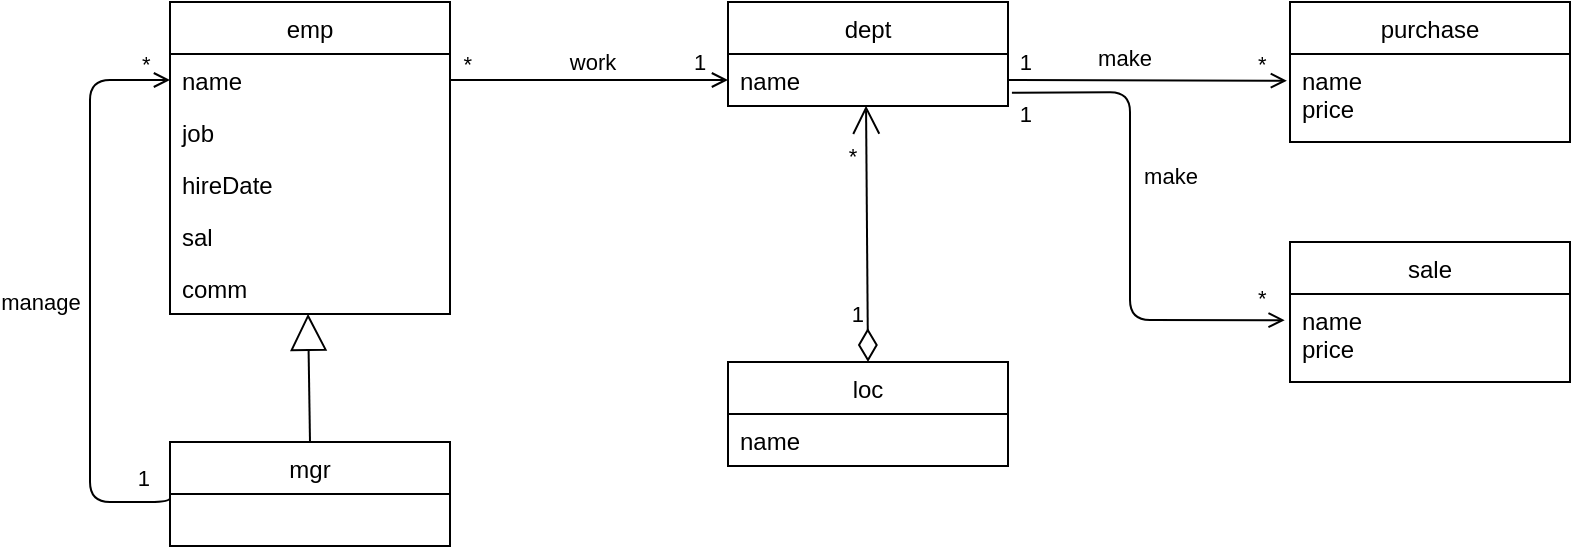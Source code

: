 <mxfile version="20.3.0" type="device"><diagram id="mCyr1kptdM3YggUfpTlr" name="Page-1"><mxGraphModel dx="865" dy="1671" grid="1" gridSize="10" guides="1" tooltips="1" connect="1" arrows="1" fold="1" page="1" pageScale="1" pageWidth="850" pageHeight="1100" math="0" shadow="0"><root><mxCell id="0"/><mxCell id="1" parent="0"/><mxCell id="RMtQjLJvcsIaxz_irh20-2" value="emp" style="swimlane;fontStyle=0;childLayout=stackLayout;horizontal=1;startSize=26;fillColor=none;horizontalStack=0;resizeParent=1;resizeParentMax=0;resizeLast=0;collapsible=1;marginBottom=0;" parent="1" vertex="1"><mxGeometry x="90" y="-910" width="140" height="156" as="geometry"/></mxCell><mxCell id="RMtQjLJvcsIaxz_irh20-3" value="name" style="text;strokeColor=none;fillColor=none;align=left;verticalAlign=top;spacingLeft=4;spacingRight=4;overflow=hidden;rotatable=0;points=[[0,0.5],[1,0.5]];portConstraint=eastwest;" parent="RMtQjLJvcsIaxz_irh20-2" vertex="1"><mxGeometry y="26" width="140" height="26" as="geometry"/></mxCell><mxCell id="RMtQjLJvcsIaxz_irh20-4" value="job" style="text;strokeColor=none;fillColor=none;align=left;verticalAlign=top;spacingLeft=4;spacingRight=4;overflow=hidden;rotatable=0;points=[[0,0.5],[1,0.5]];portConstraint=eastwest;" parent="RMtQjLJvcsIaxz_irh20-2" vertex="1"><mxGeometry y="52" width="140" height="26" as="geometry"/></mxCell><mxCell id="RMtQjLJvcsIaxz_irh20-5" value="hireDate" style="text;strokeColor=none;fillColor=none;align=left;verticalAlign=top;spacingLeft=4;spacingRight=4;overflow=hidden;rotatable=0;points=[[0,0.5],[1,0.5]];portConstraint=eastwest;" parent="RMtQjLJvcsIaxz_irh20-2" vertex="1"><mxGeometry y="78" width="140" height="26" as="geometry"/></mxCell><mxCell id="RMtQjLJvcsIaxz_irh20-6" value="sal" style="text;strokeColor=none;fillColor=none;align=left;verticalAlign=top;spacingLeft=4;spacingRight=4;overflow=hidden;rotatable=0;points=[[0,0.5],[1,0.5]];portConstraint=eastwest;" parent="RMtQjLJvcsIaxz_irh20-2" vertex="1"><mxGeometry y="104" width="140" height="26" as="geometry"/></mxCell><mxCell id="MOtFSz2HY_uRm5c3sb62-1" value="comm" style="text;strokeColor=none;fillColor=none;align=left;verticalAlign=top;spacingLeft=4;spacingRight=4;overflow=hidden;rotatable=0;points=[[0,0.5],[1,0.5]];portConstraint=eastwest;" parent="RMtQjLJvcsIaxz_irh20-2" vertex="1"><mxGeometry y="130" width="140" height="26" as="geometry"/></mxCell><mxCell id="RMtQjLJvcsIaxz_irh20-8" value="dept" style="swimlane;fontStyle=0;childLayout=stackLayout;horizontal=1;startSize=26;fillColor=none;horizontalStack=0;resizeParent=1;resizeParentMax=0;resizeLast=0;collapsible=1;marginBottom=0;" parent="1" vertex="1"><mxGeometry x="369" y="-910" width="140" height="52" as="geometry"/></mxCell><mxCell id="RMtQjLJvcsIaxz_irh20-9" value="name" style="text;strokeColor=none;fillColor=none;align=left;verticalAlign=top;spacingLeft=4;spacingRight=4;overflow=hidden;rotatable=0;points=[[0,0.5],[1,0.5]];portConstraint=eastwest;" parent="RMtQjLJvcsIaxz_irh20-8" vertex="1"><mxGeometry y="26" width="140" height="26" as="geometry"/></mxCell><mxCell id="RMtQjLJvcsIaxz_irh20-13" value="loc" style="swimlane;fontStyle=0;childLayout=stackLayout;horizontal=1;startSize=26;fillColor=none;horizontalStack=0;resizeParent=1;resizeParentMax=0;resizeLast=0;collapsible=1;marginBottom=0;" parent="1" vertex="1"><mxGeometry x="369" y="-730" width="140" height="52" as="geometry"/></mxCell><mxCell id="RMtQjLJvcsIaxz_irh20-14" value="name" style="text;strokeColor=none;fillColor=none;align=left;verticalAlign=top;spacingLeft=4;spacingRight=4;overflow=hidden;rotatable=0;points=[[0,0.5],[1,0.5]];portConstraint=eastwest;" parent="RMtQjLJvcsIaxz_irh20-13" vertex="1"><mxGeometry y="26" width="140" height="26" as="geometry"/></mxCell><mxCell id="RMtQjLJvcsIaxz_irh20-15" value="mgr" style="swimlane;fontStyle=0;childLayout=stackLayout;horizontal=1;startSize=26;fillColor=none;horizontalStack=0;resizeParent=1;resizeParentMax=0;resizeLast=0;collapsible=1;marginBottom=0;" parent="1" vertex="1"><mxGeometry x="90" y="-690" width="140" height="52" as="geometry"><mxRectangle x="60" y="-690" width="60" height="30" as="alternateBounds"/></mxGeometry></mxCell><mxCell id="RMtQjLJvcsIaxz_irh20-17" value="" style="endArrow=block;endSize=16;endFill=0;html=1;entryX=0.493;entryY=0.994;entryDx=0;entryDy=0;entryPerimeter=0;exitX=0.5;exitY=0;exitDx=0;exitDy=0;" parent="1" source="RMtQjLJvcsIaxz_irh20-15" edge="1" target="MOtFSz2HY_uRm5c3sb62-1"><mxGeometry x="0.007" y="-8" width="160" relative="1" as="geometry"><mxPoint x="180" y="-710" as="sourcePoint"/><mxPoint x="160" y="-720" as="targetPoint"/><mxPoint as="offset"/></mxGeometry></mxCell><mxCell id="RMtQjLJvcsIaxz_irh20-18" value="" style="endArrow=none;html=1;startArrow=open;startFill=0;entryX=0;entryY=0.5;entryDx=0;entryDy=0;exitX=0;exitY=0.5;exitDx=0;exitDy=0;edgeStyle=orthogonalEdgeStyle;" parent="1" source="RMtQjLJvcsIaxz_irh20-3" target="RMtQjLJvcsIaxz_irh20-15" edge="1"><mxGeometry relative="1" as="geometry"><mxPoint x="10" y="-750" as="sourcePoint"/><mxPoint x="50" y="-880" as="targetPoint"/><Array as="points"><mxPoint x="50" y="-871"/><mxPoint x="50" y="-660"/><mxPoint x="90" y="-660"/></Array></mxGeometry></mxCell><mxCell id="RMtQjLJvcsIaxz_irh20-19" value="*" style="edgeLabel;resizable=0;html=1;align=left;verticalAlign=bottom;" parent="RMtQjLJvcsIaxz_irh20-18" connectable="0" vertex="1"><mxGeometry x="-1" relative="1" as="geometry"><mxPoint x="-16" as="offset"/></mxGeometry></mxCell><mxCell id="RMtQjLJvcsIaxz_irh20-20" value="1" style="edgeLabel;resizable=0;html=1;align=right;verticalAlign=bottom;" parent="RMtQjLJvcsIaxz_irh20-18" connectable="0" vertex="1"><mxGeometry x="1" relative="1" as="geometry"><mxPoint x="-10" as="offset"/></mxGeometry></mxCell><mxCell id="RMtQjLJvcsIaxz_irh20-21" value="manage" style="edgeLabel;html=1;align=center;verticalAlign=middle;resizable=0;points=[];" parent="RMtQjLJvcsIaxz_irh20-18" vertex="1" connectable="0"><mxGeometry x="0.066" y="-1" relative="1" as="geometry"><mxPoint x="-24" y="-6" as="offset"/></mxGeometry></mxCell><mxCell id="RMtQjLJvcsIaxz_irh20-22" value="" style="endArrow=open;html=1;endSize=12;startArrow=diamondThin;startSize=14;startFill=0;exitX=0.5;exitY=0;exitDx=0;exitDy=0;entryX=0.493;entryY=0.994;entryDx=0;entryDy=0;entryPerimeter=0;" parent="1" source="RMtQjLJvcsIaxz_irh20-13" target="RMtQjLJvcsIaxz_irh20-9" edge="1"><mxGeometry relative="1" as="geometry"><mxPoint x="303" y="-790" as="sourcePoint"/><mxPoint x="439" y="-820" as="targetPoint"/></mxGeometry></mxCell><mxCell id="RMtQjLJvcsIaxz_irh20-24" value="1" style="edgeLabel;resizable=0;html=1;align=right;verticalAlign=top;" parent="RMtQjLJvcsIaxz_irh20-22" connectable="0" vertex="1"><mxGeometry x="1" relative="1" as="geometry"><mxPoint x="-1" y="91" as="offset"/></mxGeometry></mxCell><mxCell id="RMtQjLJvcsIaxz_irh20-25" value="*" style="edgeLabel;html=1;align=center;verticalAlign=middle;resizable=0;points=[];" parent="RMtQjLJvcsIaxz_irh20-22" vertex="1" connectable="0"><mxGeometry x="0.764" y="5" relative="1" as="geometry"><mxPoint x="-2" y="10" as="offset"/></mxGeometry></mxCell><mxCell id="RMtQjLJvcsIaxz_irh20-26" value="" style="endArrow=none;html=1;startArrow=open;startFill=0;exitX=0;exitY=0.5;exitDx=0;exitDy=0;entryX=1;entryY=0.5;entryDx=0;entryDy=0;" parent="1" source="RMtQjLJvcsIaxz_irh20-9" target="RMtQjLJvcsIaxz_irh20-3" edge="1"><mxGeometry relative="1" as="geometry"><mxPoint x="279.42" y="-1069" as="sourcePoint"/><mxPoint x="200" y="-841" as="targetPoint"/><Array as="points"/></mxGeometry></mxCell><mxCell id="RMtQjLJvcsIaxz_irh20-27" value="1" style="edgeLabel;resizable=0;html=1;align=left;verticalAlign=bottom;" parent="RMtQjLJvcsIaxz_irh20-26" connectable="0" vertex="1"><mxGeometry x="-1" relative="1" as="geometry"><mxPoint x="-19" y="-1" as="offset"/></mxGeometry></mxCell><mxCell id="RMtQjLJvcsIaxz_irh20-28" value="*" style="edgeLabel;resizable=0;html=1;align=right;verticalAlign=bottom;" parent="RMtQjLJvcsIaxz_irh20-26" connectable="0" vertex="1"><mxGeometry x="1" relative="1" as="geometry"><mxPoint x="11" as="offset"/></mxGeometry></mxCell><mxCell id="RMtQjLJvcsIaxz_irh20-30" value="work" style="edgeLabel;html=1;align=center;verticalAlign=middle;resizable=0;points=[];" parent="RMtQjLJvcsIaxz_irh20-26" vertex="1" connectable="0"><mxGeometry x="0.17" y="2" relative="1" as="geometry"><mxPoint x="13" y="-11" as="offset"/></mxGeometry></mxCell><mxCell id="m_PvcWhF-B35zZ1E1UlC-1" value="purchase" style="swimlane;fontStyle=0;childLayout=stackLayout;horizontal=1;startSize=26;fillColor=none;horizontalStack=0;resizeParent=1;resizeParentMax=0;resizeLast=0;collapsible=1;marginBottom=0;" parent="1" vertex="1"><mxGeometry x="650" y="-910" width="140" height="70" as="geometry"/></mxCell><mxCell id="m_PvcWhF-B35zZ1E1UlC-2" value="name&#10;price&#10;" style="text;strokeColor=none;fillColor=none;align=left;verticalAlign=top;spacingLeft=4;spacingRight=4;overflow=hidden;rotatable=0;points=[[0,0.5],[1,0.5]];portConstraint=eastwest;" parent="m_PvcWhF-B35zZ1E1UlC-1" vertex="1"><mxGeometry y="26" width="140" height="44" as="geometry"/></mxCell><mxCell id="m_PvcWhF-B35zZ1E1UlC-3" value="sale" style="swimlane;fontStyle=0;childLayout=stackLayout;horizontal=1;startSize=26;fillColor=none;horizontalStack=0;resizeParent=1;resizeParentMax=0;resizeLast=0;collapsible=1;marginBottom=0;" parent="1" vertex="1"><mxGeometry x="650" y="-790" width="140" height="70" as="geometry"/></mxCell><mxCell id="m_PvcWhF-B35zZ1E1UlC-4" value="name&#10;price&#10;" style="text;strokeColor=none;fillColor=none;align=left;verticalAlign=top;spacingLeft=4;spacingRight=4;overflow=hidden;rotatable=0;points=[[0,0.5],[1,0.5]];portConstraint=eastwest;" parent="m_PvcWhF-B35zZ1E1UlC-3" vertex="1"><mxGeometry y="26" width="140" height="44" as="geometry"/></mxCell><mxCell id="m_PvcWhF-B35zZ1E1UlC-5" value="" style="endArrow=none;html=1;startArrow=open;startFill=0;entryX=1;entryY=0.5;entryDx=0;entryDy=0;exitX=-0.011;exitY=0.304;exitDx=0;exitDy=0;exitPerimeter=0;" parent="1" edge="1" target="RMtQjLJvcsIaxz_irh20-9" source="m_PvcWhF-B35zZ1E1UlC-2"><mxGeometry relative="1" as="geometry"><mxPoint x="711" y="-628.996" as="sourcePoint"/><mxPoint x="570" y="-630" as="targetPoint"/></mxGeometry></mxCell><mxCell id="m_PvcWhF-B35zZ1E1UlC-6" value="*" style="edgeLabel;resizable=0;html=1;align=left;verticalAlign=bottom;" parent="m_PvcWhF-B35zZ1E1UlC-5" connectable="0" vertex="1"><mxGeometry x="-1" relative="1" as="geometry"><mxPoint x="-16" as="offset"/></mxGeometry></mxCell><mxCell id="m_PvcWhF-B35zZ1E1UlC-7" value="1" style="edgeLabel;resizable=0;html=1;align=right;verticalAlign=bottom;" parent="m_PvcWhF-B35zZ1E1UlC-5" connectable="0" vertex="1"><mxGeometry x="1" relative="1" as="geometry"><mxPoint x="13" as="offset"/></mxGeometry></mxCell><mxCell id="m_PvcWhF-B35zZ1E1UlC-8" value="make" style="edgeLabel;html=1;align=center;verticalAlign=middle;resizable=0;points=[];" parent="m_PvcWhF-B35zZ1E1UlC-5" vertex="1" connectable="0"><mxGeometry x="0.17" y="2" relative="1" as="geometry"><mxPoint y="-13" as="offset"/></mxGeometry></mxCell><mxCell id="m_PvcWhF-B35zZ1E1UlC-9" value="" style="endArrow=none;html=1;startArrow=open;startFill=0;entryX=1.014;entryY=0.747;entryDx=0;entryDy=0;exitX=-0.019;exitY=0.298;exitDx=0;exitDy=0;exitPerimeter=0;entryPerimeter=0;" parent="1" source="m_PvcWhF-B35zZ1E1UlC-4" target="RMtQjLJvcsIaxz_irh20-9" edge="1"><mxGeometry relative="1" as="geometry"><mxPoint x="646" y="-948.996" as="sourcePoint"/><mxPoint x="505" y="-950" as="targetPoint"/><Array as="points"><mxPoint x="570" y="-751"/><mxPoint x="570" y="-865"/></Array></mxGeometry></mxCell><mxCell id="m_PvcWhF-B35zZ1E1UlC-10" value="*" style="edgeLabel;resizable=0;html=1;align=left;verticalAlign=bottom;" parent="m_PvcWhF-B35zZ1E1UlC-9" connectable="0" vertex="1"><mxGeometry x="-1" relative="1" as="geometry"><mxPoint x="-15" y="-3" as="offset"/></mxGeometry></mxCell><mxCell id="m_PvcWhF-B35zZ1E1UlC-11" value="1" style="edgeLabel;resizable=0;html=1;align=right;verticalAlign=bottom;" parent="m_PvcWhF-B35zZ1E1UlC-9" connectable="0" vertex="1"><mxGeometry x="1" relative="1" as="geometry"><mxPoint x="11" y="19" as="offset"/></mxGeometry></mxCell><mxCell id="m_PvcWhF-B35zZ1E1UlC-12" value="make" style="edgeLabel;html=1;align=center;verticalAlign=middle;resizable=0;points=[];" parent="m_PvcWhF-B35zZ1E1UlC-9" vertex="1" connectable="0"><mxGeometry x="0.17" y="2" relative="1" as="geometry"><mxPoint x="22" y="-3" as="offset"/></mxGeometry></mxCell></root></mxGraphModel></diagram></mxfile>